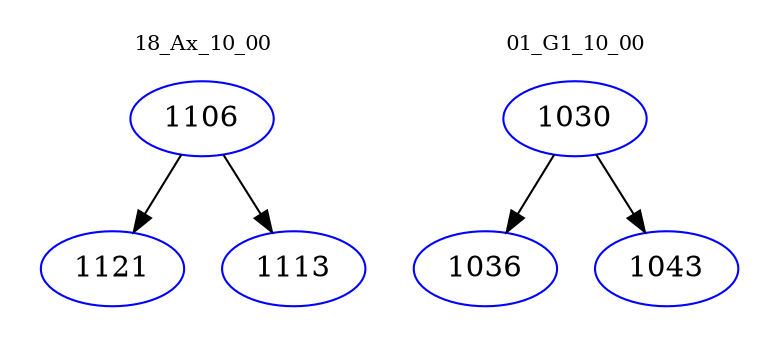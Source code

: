 digraph{
subgraph cluster_0 {
color = white
label = "18_Ax_10_00";
fontsize=10;
T0_1106 [label="1106", color="blue"]
T0_1106 -> T0_1121 [color="black"]
T0_1121 [label="1121", color="blue"]
T0_1106 -> T0_1113 [color="black"]
T0_1113 [label="1113", color="blue"]
}
subgraph cluster_1 {
color = white
label = "01_G1_10_00";
fontsize=10;
T1_1030 [label="1030", color="blue"]
T1_1030 -> T1_1036 [color="black"]
T1_1036 [label="1036", color="blue"]
T1_1030 -> T1_1043 [color="black"]
T1_1043 [label="1043", color="blue"]
}
}
